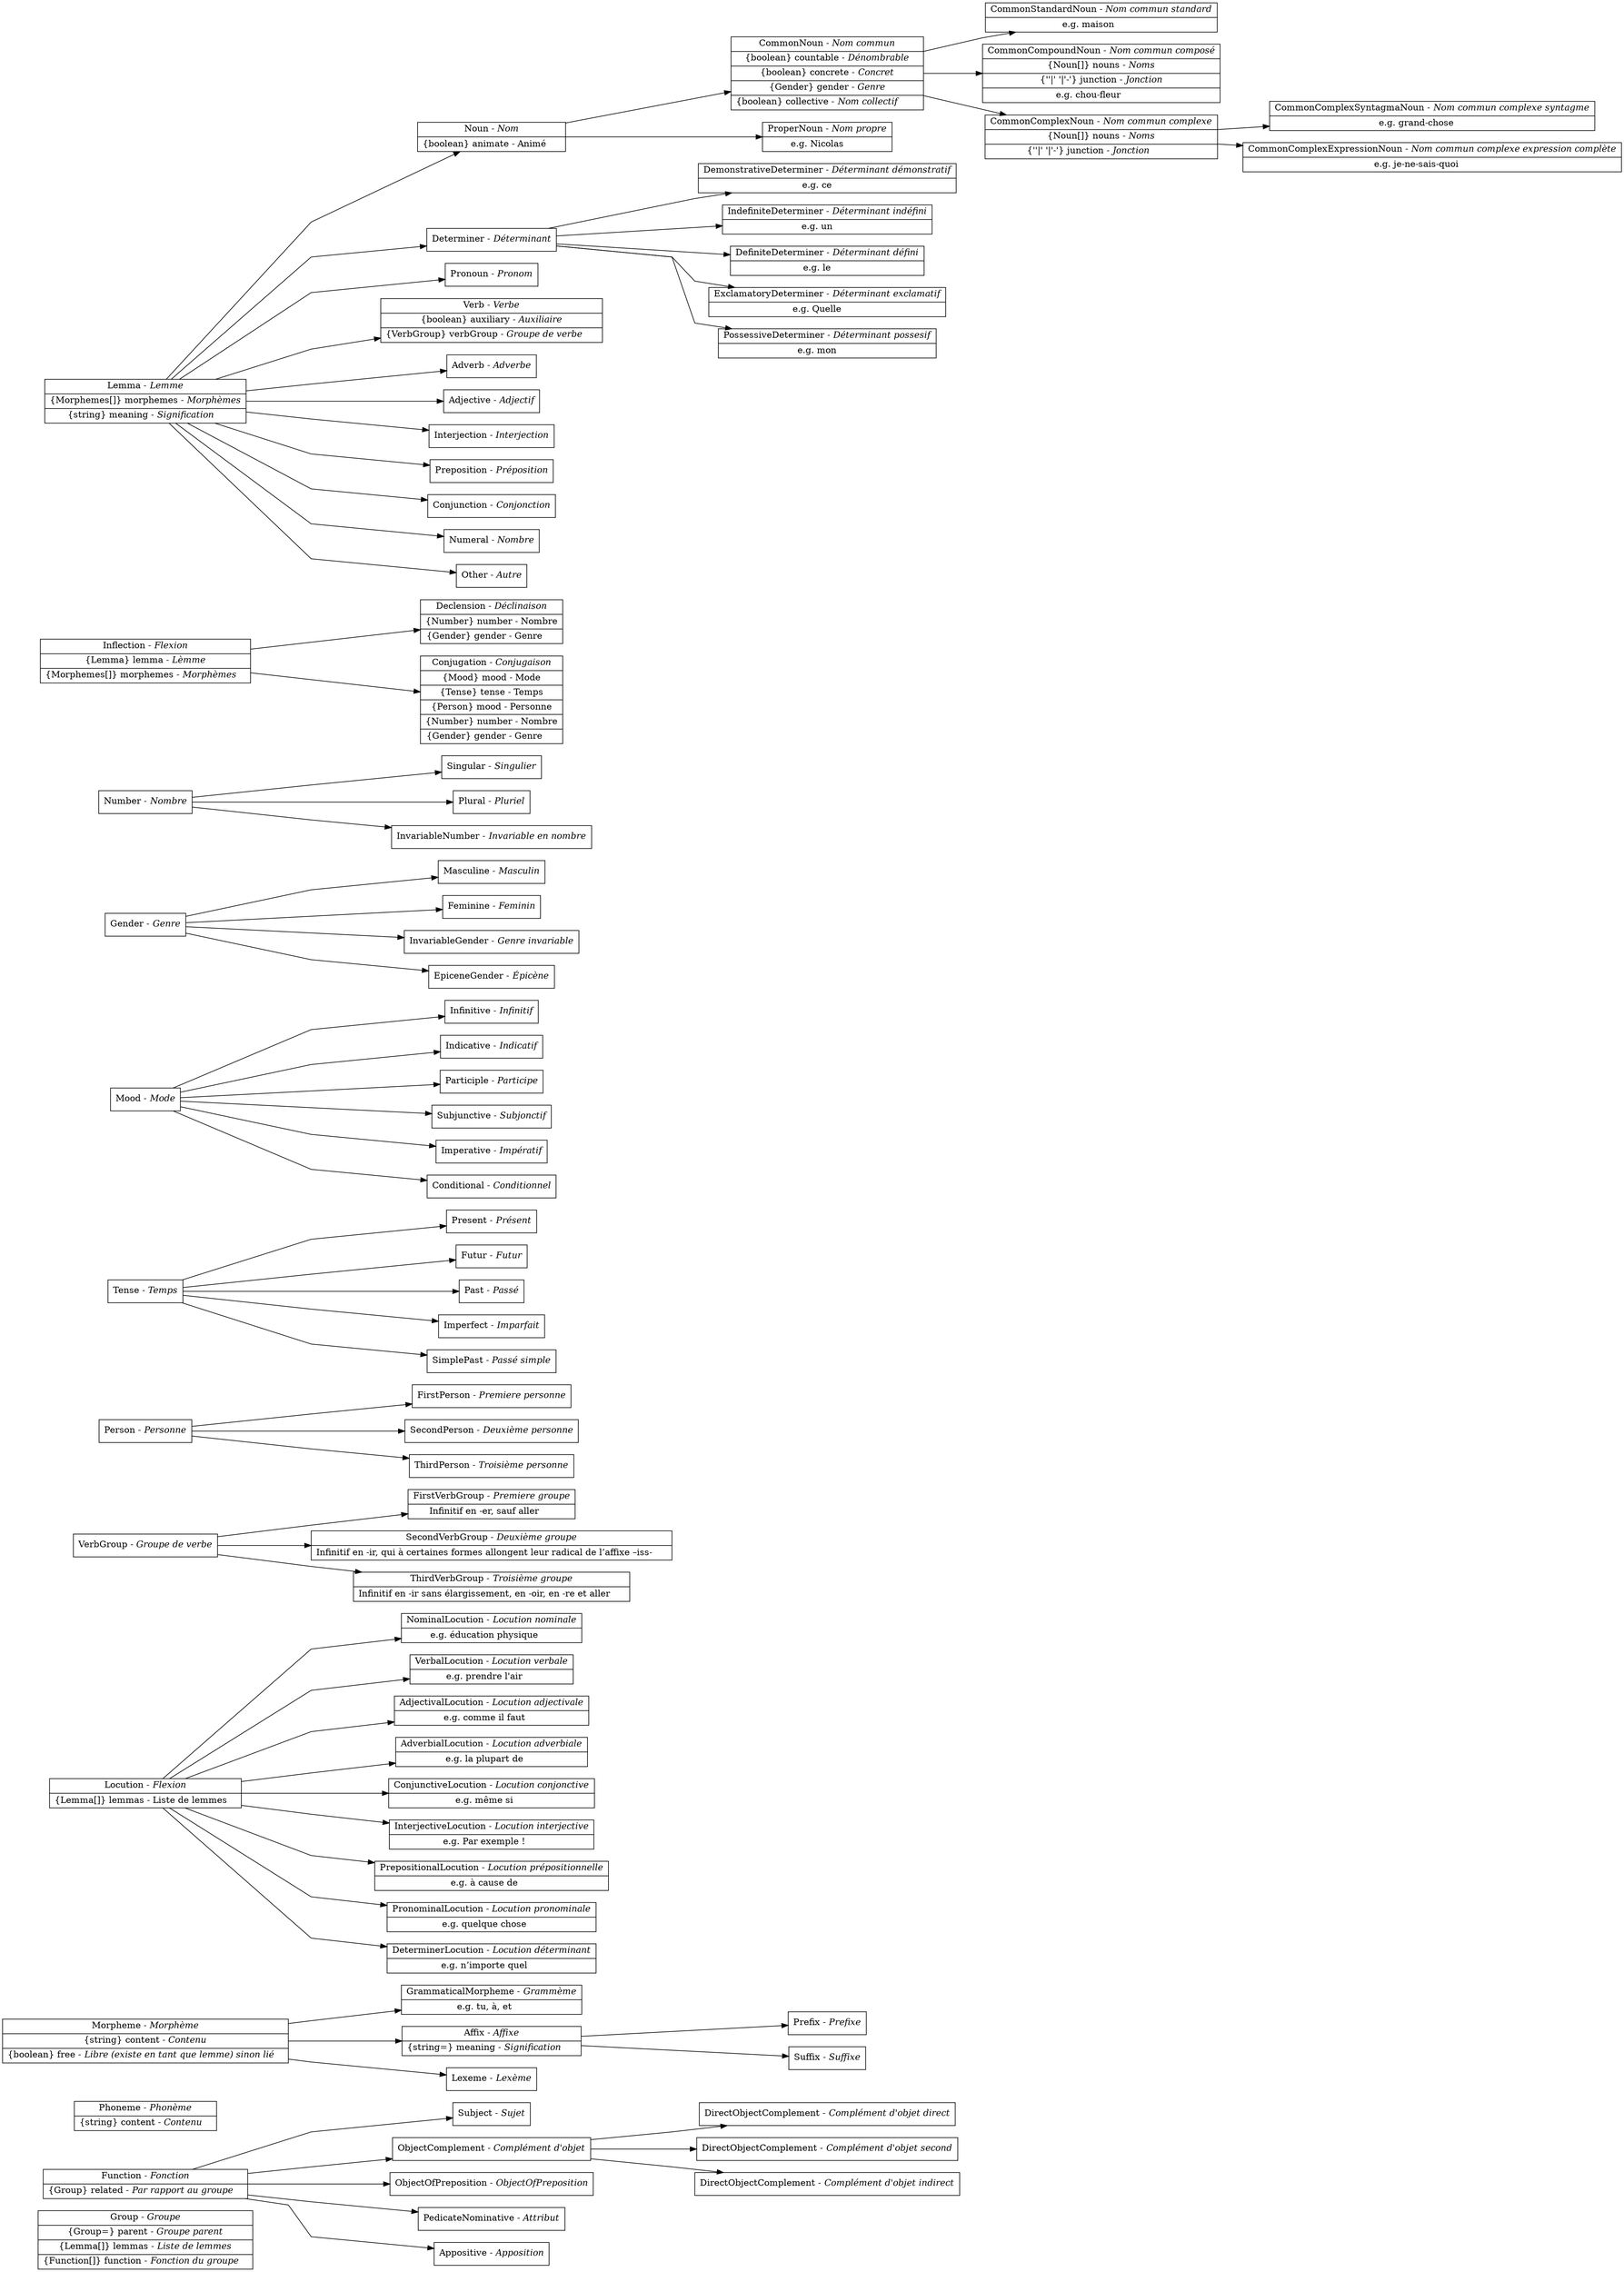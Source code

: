 digraph {
  graph [
    rankdir = LR
    splines = polyline
  ]

  node [
    shape = record
  ]

  /**
   * Test resources: fane, moeurs, un=une extra-terrestre: invariable, abimer=abîmer
   */

  /**
   * DYNAMIC
   */
  
  /**
   * Group
   */

  Group [
    label = <
      Group - <i>Groupe</i>|
      \{Group=\} parent - <i>Groupe parent</i>|
      \{Lemma[]\} lemmas - <i>Liste de lemmes</i>|
      \{Function[]\} function - <i>Fonction du groupe</i>
    >
  ]
  
  /**
   * Function
   */

  Function [
    label = <
      Function - <i>Fonction</i>|
      \{Group\} related - <i>Par rapport au groupe</i>
    >
  ]

    Subject [ label = <Subject - <i>Sujet</i>> ]
    ObjectComplement [ label = <ObjectComplement - <i>Complément d'objet</i>> ]

      DirectObjectComplement [ label = <DirectObjectComplement - <i>Complément d'objet direct</i>> ]
      SecondObjectComplement [ label = <DirectObjectComplement - <i>Complément d'objet second</i>> ]
      IndirectObjectComplement [ label = <DirectObjectComplement - <i>Complément d'objet indirect</i>> ]

      ObjectComplement -> { DirectObjectComplement SecondObjectComplement IndirectObjectComplement }

    ObjectOfPreposition [ label = <ObjectOfPreposition - <i>ObjectOfPreposition</i>> ]
    PedicateNominative [ label = <PedicateNominative - <i>Attribut</i>> ]
    Appositive [ label = <Appositive - <i>Apposition</i>> ]

    Function -> { Subject ObjectComplement ObjectOfPreposition PedicateNominative Appositive}

  /**
   * QUASI-STATIC
   */
  
  /**
   * Phoneme
   */

  Phoneme [
    label = <
      Phoneme - <i>Phonème</i>|
      \{string\} content - <i>Contenu</i>
    >
  ]
  
  /**
   * Morpheme
   */

  // Un autre exemple est couraient, qui est composé de cour- « courir », -ai- (marque de l'imparfait) et -ent (3e personne du pluriel à l'écrit, « ils »)
  // Cet exemple est sans segmentation de mot : pomme de terre n'est pas composé de trois morphèmes mais bien d'un seul morphème, qui contient la signification « pomme de terre », le légume en question.
  // https://books.openedition.org/pup/485?lang=fr
  // http://archive.sfl.cnrs.fr/sites/sfl/IMG/pdf/corr-Res-Sem1-12010.pdf

  Morpheme [
    label = <
      Morpheme - <i>Morphème</i>|
      \{string\} content - <i>Contenu</i>|
      \{boolean\} free - <i>Libre (existe en tant que lemme) sinon lié</i>
    >
  ]

    // Classe fermée
    GrammaticalMorpheme [
      label = <
        GrammaticalMorpheme - <i>Grammème</i>|
        e.g. tu, à, et
      >
    ]

    // Classe ouverte
    Affix [
      label = <
        Affix - <i>Affixe</i>|
        \{string=\} meaning - <i>Signification</i>
      >
    ]

      Prefix [ label = <Prefix - <i>Prefixe</i>> ]
      Suffix [ label = <Suffix - <i>Suffixe</i>> ]

      Affix -> { Prefix Suffix }

    Lexeme [ label = <Lexeme - <i>Lexème</i>> ]

    Morpheme -> { GrammaticalMorpheme Affix Lexeme }
  
  /**
   * Locution
   */

  Locution [
    label = <
      Locution - <i>Flexion</i>|
      \{Lemma[]\} lemmas - Liste de lemmes
    >
  ]

    NominalLocution [
      label = <
        NominalLocution - <i>Locution nominale</i>|
        e.g. éducation physique
      >
    ]
    VerbalLocution [
      label = <
        VerbalLocution - <i>Locution verbale</i>|
        e.g. prendre l'air
      >
    ]
    AdjectivalLocution [
      label = <
        AdjectivalLocution - <i>Locution adjectivale</i>|
        e.g. comme il faut
      >
    ]
    AdverbialLocution [
      label = <
        AdverbialLocution - <i>Locution adverbiale</i>|
        e.g. la plupart de
      >
    ]
    ConjunctiveLocution [
      label = <
        ConjunctiveLocution - <i>Locution conjonctive</i>|
        e.g. même si
      >
    ]
    InterjectiveLocution [
      label = <
        InterjectiveLocution - <i>Locution interjective</i>|
        e.g. Par exemple !
      >
    ]
    PrepositionalLocution [
      label = <
        PrepositionalLocution - <i>Locution prépositionnelle</i>|
        e.g. à cause de
      >
    ]
    PronominalLocution [
      label = <
        PronominalLocution - <i>Locution pronominale</i>|
        e.g. quelque chose
      >
    ]
    DeterminerLocution [
      label = <
        DeterminerLocution - <i>Locution déterminant</i>|
        e.g. n’importe quel
      >
    ]

    Locution -> { NominalLocution VerbalLocution AdjectivalLocution AdverbialLocution ConjunctiveLocution InterjectiveLocution PrepositionalLocution PronominalLocution DeterminerLocution }
  
  /**
   * VerbGroup
   */

  VerbGroup [ label = <VerbGroup - <i>Groupe de verbe</i>> ]

    FirstVerbGroup [
      label = <
        FirstVerbGroup - <i>Premiere groupe</i>|
        Infinitif en -er, sauf aller
      >
    ]
    SecondVerbGroup [
      label = <
        SecondVerbGroup - <i>Deuxième groupe</i>|
        Infinitif en -ir, qui à certaines formes allongent leur radical de l’affixe –iss-
      >
    ]
    ThirdVerbGroup [
      label = <
        ThirdVerbGroup - <i>Troisième groupe</i>|
        Infinitif en -ir sans élargissement, en -oir, en -re et aller
      >
    ]

    VerbGroup -> { FirstVerbGroup SecondVerbGroup ThirdVerbGroup }
  
  /**
   * Person
   */

  Person [ label = <Person - <i>Personne</i>> ]

    FirstPerson [ label = <FirstPerson - <i>Premiere personne</i>> ]
    SecondPerson [ label = <SecondPerson - <i>Deuxième personne</i>> ]
    ThirdPerson [ label = <ThirdPerson - <i>Troisième personne</i>> ]

    Person -> { FirstPerson SecondPerson ThirdPerson }
  
  /**
   * Tense
   */

  Tense [ label = <Tense - <i>Temps</i>> ]

    Present [ label = <Present - <i>Présent</i>> ]
    Futur [ label = <Futur - <i>Futur</i>> ]
    Past [ label = <Past - <i>Passé</i>> ]
    Imperfect [ label = <Imperfect - <i>Imparfait</i>> ]
    SimplePast [ label = <SimplePast - <i>Passé simple</i>> ]

    Tense -> { Present Futur Past Imperfect SimplePast }
  
  /**
   * Mood
   */

  Mood [ label = <Mood - <i>Mode</i>> ]

    Inifinitive [ label = <Infinitive - <i>Infinitif</i>> ]
    Indicative [ label = <Indicative - <i>Indicatif</i>> ]
    Participle [ label = <Participle - <i>Participe</i>> ]
    Subjunctive [ label = <Subjunctive - <i>Subjonctif</i>> ]
    Imperative [ label = <Imperative - <i>Impératif</i>> ]
    Conditional [ label = <Conditional - <i>Conditionnel</i>> ]

    Mood -> { Inifinitive Indicative Participle Subjunctive Imperative Conditional }
  
  /**
   * Gender
   */

  Gender [ label = <Gender - <i>Genre</i>> ]

    Masculine [ label = <Masculine - <i>Masculin</i>> ]
    Feminine [ label = <Feminine - <i>Feminin</i>> ]
    InvariableGender [ label = <InvariableGender - <i>Genre invariable</i>> ]
    EpiceneGender [ label = <EpiceneGender - <i>Épicène</i>> ]

    Gender -> { Masculine Feminine InvariableGender EpiceneGender }
  
  /**
   * Number
   */

  Number [ label = <Number - <i>Nombre</i>> ]

    Singular [ label = <Singular - <i>Singulier</i>> ]
    Plural [ label = <Plural - <i>Pluriel</i>> ]
    InvariableNumber [ label = <InvariableNumber - <i>Invariable en nombre</i>> ]

    Number -> { Singular Plural InvariableNumber }

  /**
   * Inflection
   */

  Inflection [
    label = <
      Inflection - <i>Flexion</i>|
      \{Lemma\} lemma - <i>Lèmme</i>|
      \{Morphemes[]\} morphemes - <i>Morphèmes</i>
    >
  ]

    Declension [
      label = <
        Declension - <i>Déclinaison</i>|
        \{Number\} number - Nombre|
        \{Gender\} gender - Genre
      >
    ]
    Conjugation [
      label = <
        Conjugation - <i>Conjugaison</i>|
        \{Mood\} mood - Mode|
        \{Tense\} tense - Temps|
        \{Person\} mood - Personne|
        \{Number\} number - Nombre|
        \{Gender\} gender - Genre
      >
    ]

    Inflection -> { Declension Conjugation }

  /**
   * Lemma
   */

  Lemma [
    label = <
      Lemma - <i>Lemme</i>|
      \{Morphemes[]\} morphemes - <i>Morphèmes</i>|
      \{string\} meaning - <i>Signification</i>
    >
  ]

    Noun [
      label = <
        Noun - <i>Nom</i>|
        \{boolean\} animate - Animé
      >
    ]

      CommonNoun [
        label = <
          CommonNoun - <i>Nom commun</i>|
          \{boolean\} countable - <i>Dénombrable</i>|
          \{boolean\} concrete - <i>Concret</i>|
          \{Gender\} gender - <i>Genre</i>|
          \{boolean\} collective - <i>Nom collectif</i>
        >
      ]
      ProperNoun [
        label = <
          ProperNoun - <i>Nom propre</i>|
          e.g. Nicolas
        >
      ]

      Noun -> { CommonNoun ProperNoun }

        CommonStandardNoun [
          label = <
            CommonStandardNoun - <i>Nom commun standard</i>|
            e.g. maison
          >
        ]
        CommonCompoundNoun [
          label = <
            CommonCompoundNoun - <i>Nom commun composé</i>|
            \{Noun[]\} nouns - <i>Noms</i>|
            \{''\|' '\|'-'\} junction - <i>Jonction</i>|
            e.g. chou-fleur
          >
        ]
        CommonComplexNoun [
          label = <
            CommonComplexNoun - <i>Nom commun complexe</i>|
            \{Noun[]\} nouns - <i>Noms</i>|
            \{''\|' '\|'-'\} junction - <i>Jonction</i>
          >
        ]

        CommonNoun -> { CommonStandardNoun CommonCompoundNoun CommonComplexNoun }

          CommonComplexSyntagmaNoun [
            label = <
              CommonComplexSyntagmaNoun - <i>Nom commun complexe syntagme</i>|
              e.g. grand-chose
            >
          ]
          CommonComplexExpressionNoun [
            label = <
              CommonComplexExpressionNoun - <i>Nom commun complexe expression complète</i>|
              e.g. je-ne-sais-quoi
            >
          ]

          CommonComplexNoun -> { CommonComplexSyntagmaNoun CommonComplexExpressionNoun }

    Determiner [ label = <Determiner - <i>Déterminant</i>> ]

      DemonstrativeDeterminer [
        label = <
          DemonstrativeDeterminer - <i>Déterminant démonstratif</i>|
          e.g. ce
        >
      ]
      IndefiniteDeterminer [
        label = <
          IndefiniteDeterminer - <i>Déterminant indéfini</i>|
          e.g. un
        >
      ]
      DefiniteDeterminer [
        label = <
          DefiniteDeterminer - <i>Déterminant défini</i>|
          e.g. le
        >
      ]
      ExclamatoryDeterminer [
        label = <
          ExclamatoryDeterminer - <i>Déterminant exclamatif</i>|
          e.g. Quelle
        >
      ]
      PossessiveDeterminer [
        label = <
          PossessiveDeterminer - <i>Déterminant possesif</i>|
          e.g. mon
        >
      ]

      Determiner -> { DemonstrativeDeterminer IndefiniteDeterminer DefiniteDeterminer ExclamatoryDeterminer PossessiveDeterminer}

    Pronoun [ label = <Pronoun - <i>Pronom</i>> ]
    Verb [
      label = <
        Verb - <i>Verbe</i>|
        \{boolean\} auxiliary - <i>Auxiliaire</i>|
        \{VerbGroup\} verbGroup - <i>Groupe de verbe</i>
      >
    ]
    Adverb [ label = <Adverb - <i>Adverbe</i>> ]
    Adjective [ label = <Adjective - <i>Adjectif</i>> ]
    Interjection [ label = <Interjection - <i>Interjection</i>> ]
    Preposition [ label = <Preposition - <i>Préposition</i>> ]
    Conjunction [ label = <Conjunction - <i>Conjonction</i>> ]
    Numeral [ label = <Numeral - <i>Nombre</i>> ]
    Other [ label = <Other - <i>Autre</i>> ]
    
    Lemma -> { Noun Determiner Pronoun Verb Adverb Adjective Interjection Preposition Conjunction Numeral Other }

}
